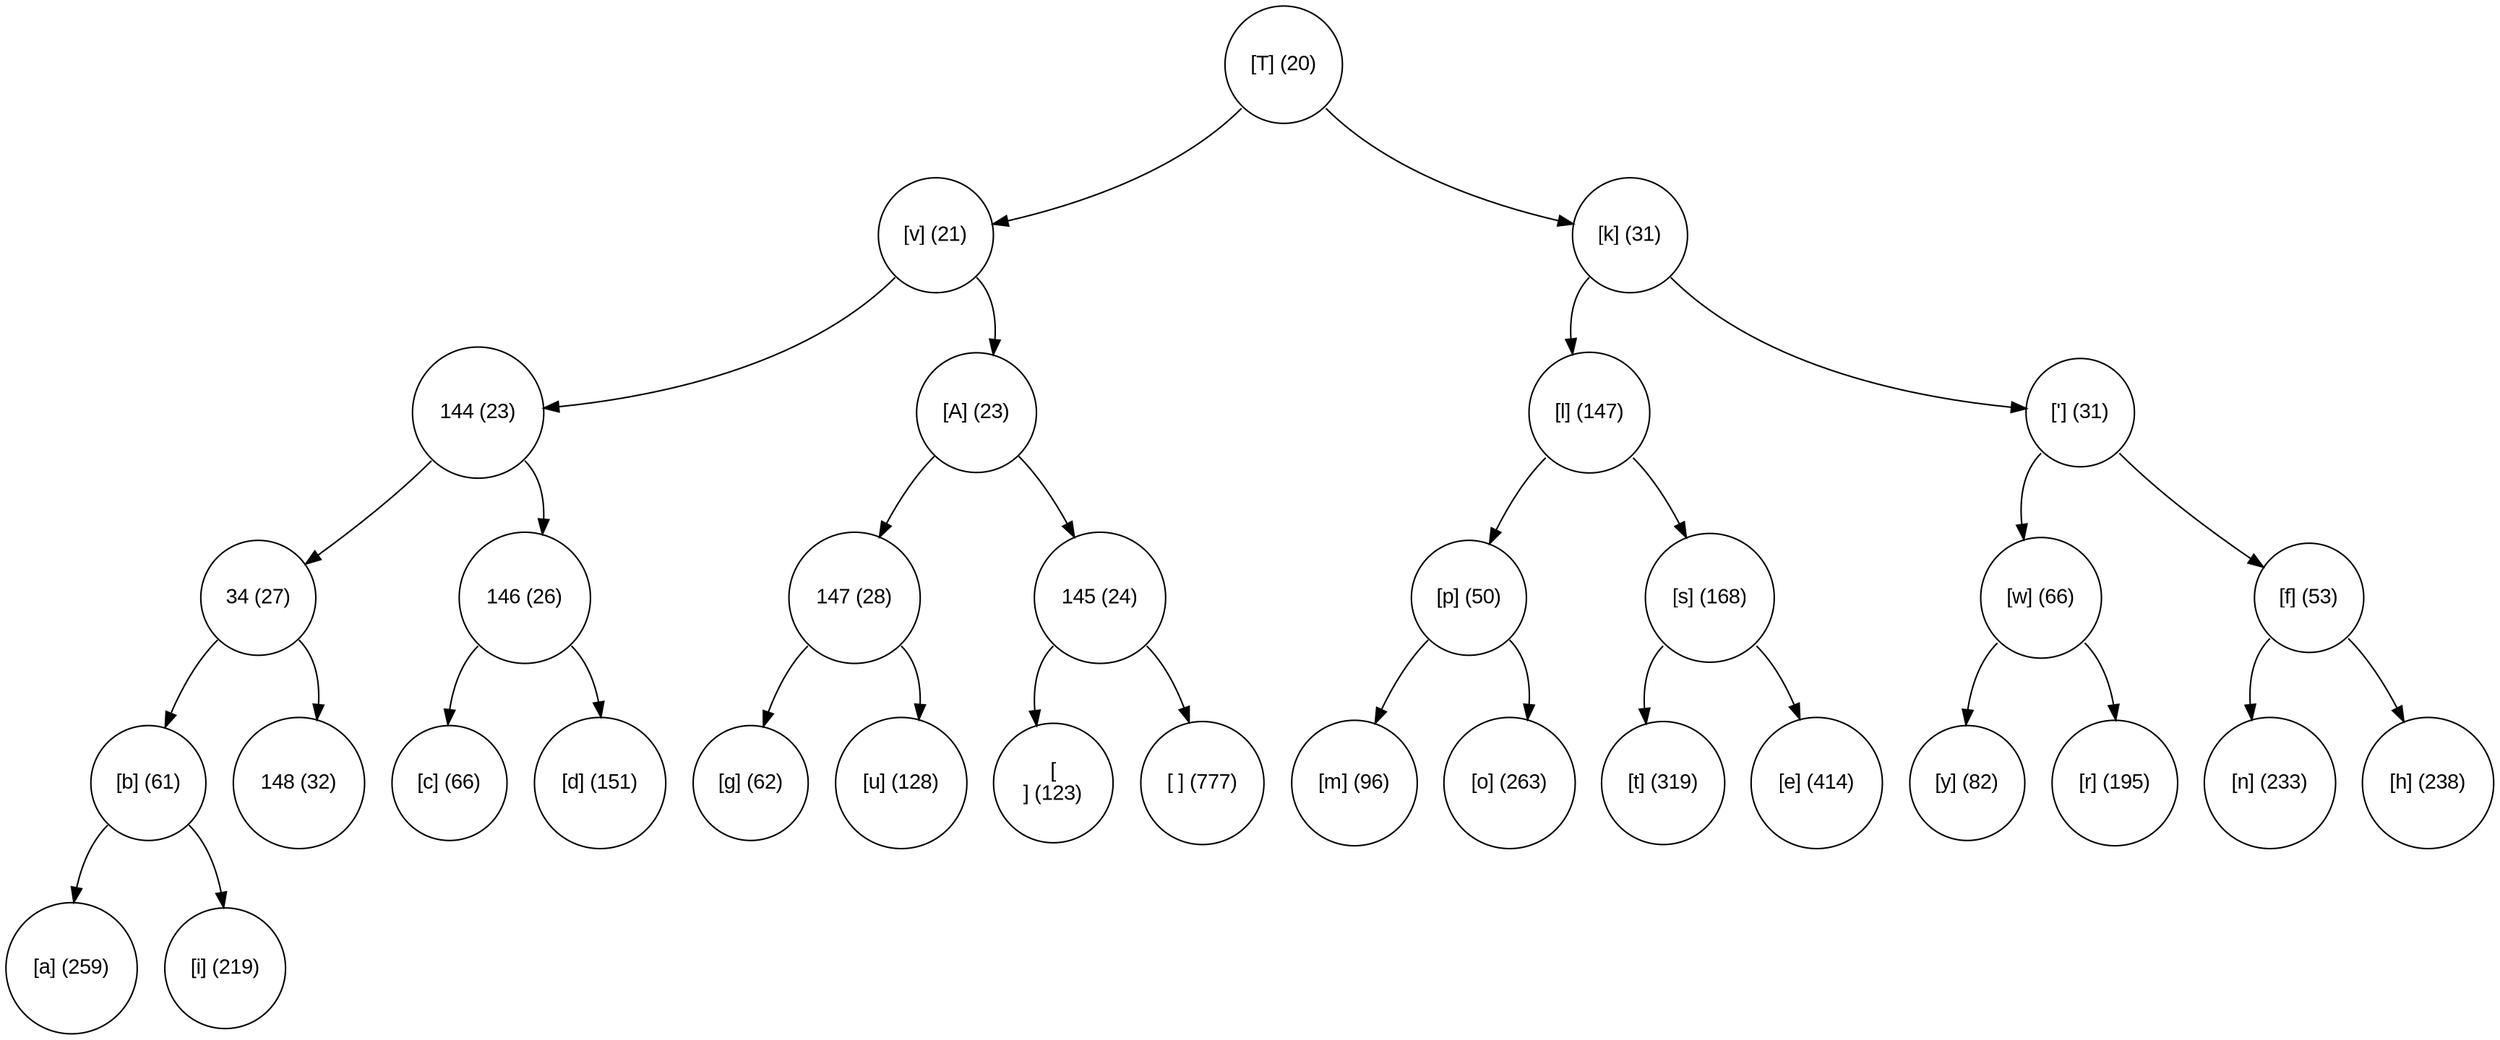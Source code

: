 digraph move_down {
	node [fontname="Arial", shape="circle", width=0.5]; 

	0 [label = "[T] (20)"];
	0:sw -> 1;
	1 [label = "[v] (21)"];
	1:sw -> 3;
	3 [label = "144 (23)"];
	3:sw -> 7;
	7 [label = "34 (27)"];
	7:sw -> 15;
	15 [label = "[b] (61)"];
	15:sw -> 31;
	31 [label = "[a] (259)"];
	15:se -> 32;
	32 [label = "[i] (219)"];
	7:se -> 16;
	16 [label = "148 (32)"];
	3:se -> 8;
	8 [label = "146 (26)"];
	8:sw -> 17;
	17 [label = "[c] (66)"];
	8:se -> 18;
	18 [label = "[d] (151)"];
	1:se -> 4;
	4 [label = "[A] (23)"];
	4:sw -> 9;
	9 [label = "147 (28)"];
	9:sw -> 19;
	19 [label = "[g] (62)"];
	9:se -> 20;
	20 [label = "[u] (128)"];
	4:se -> 10;
	10 [label = "145 (24)"];
	10:sw -> 21;
	21 [label = "[
] (123)"];
	10:se -> 22;
	22 [label = "[ ] (777)"];
	0:se -> 2;
	2 [label = "[k] (31)"];
	2:sw -> 5;
	5 [label = "[l] (147)"];
	5:sw -> 11;
	11 [label = "[p] (50)"];
	11:sw -> 23;
	23 [label = "[m] (96)"];
	11:se -> 24;
	24 [label = "[o] (263)"];
	5:se -> 12;
	12 [label = "[s] (168)"];
	12:sw -> 25;
	25 [label = "[t] (319)"];
	12:se -> 26;
	26 [label = "[e] (414)"];
	2:se -> 6;
	6 [label = "['] (31)"];
	6:sw -> 13;
	13 [label = "[w] (66)"];
	13:sw -> 27;
	27 [label = "[y] (82)"];
	13:se -> 28;
	28 [label = "[r] (195)"];
	6:se -> 14;
	14 [label = "[f] (53)"];
	14:sw -> 29;
	29 [label = "[n] (233)"];
	14:se -> 30;
	30 [label = "[h] (238)"];
}
